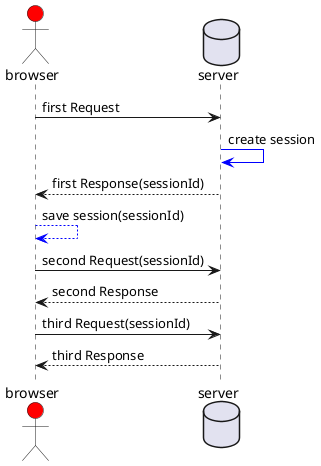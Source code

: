 @startuml
actor  browser #red
database server
browser -> server: first Request
server -[#0000FF]> server: create session
server --> browser: first Response(sessionId)
browser --[#0000FF]> browser: save session(sessionId)

browser -> server: second Request(sessionId)
browser <-- server: second Response

browser -> server: third Request(sessionId)
browser <-- server: third Response
@endumle